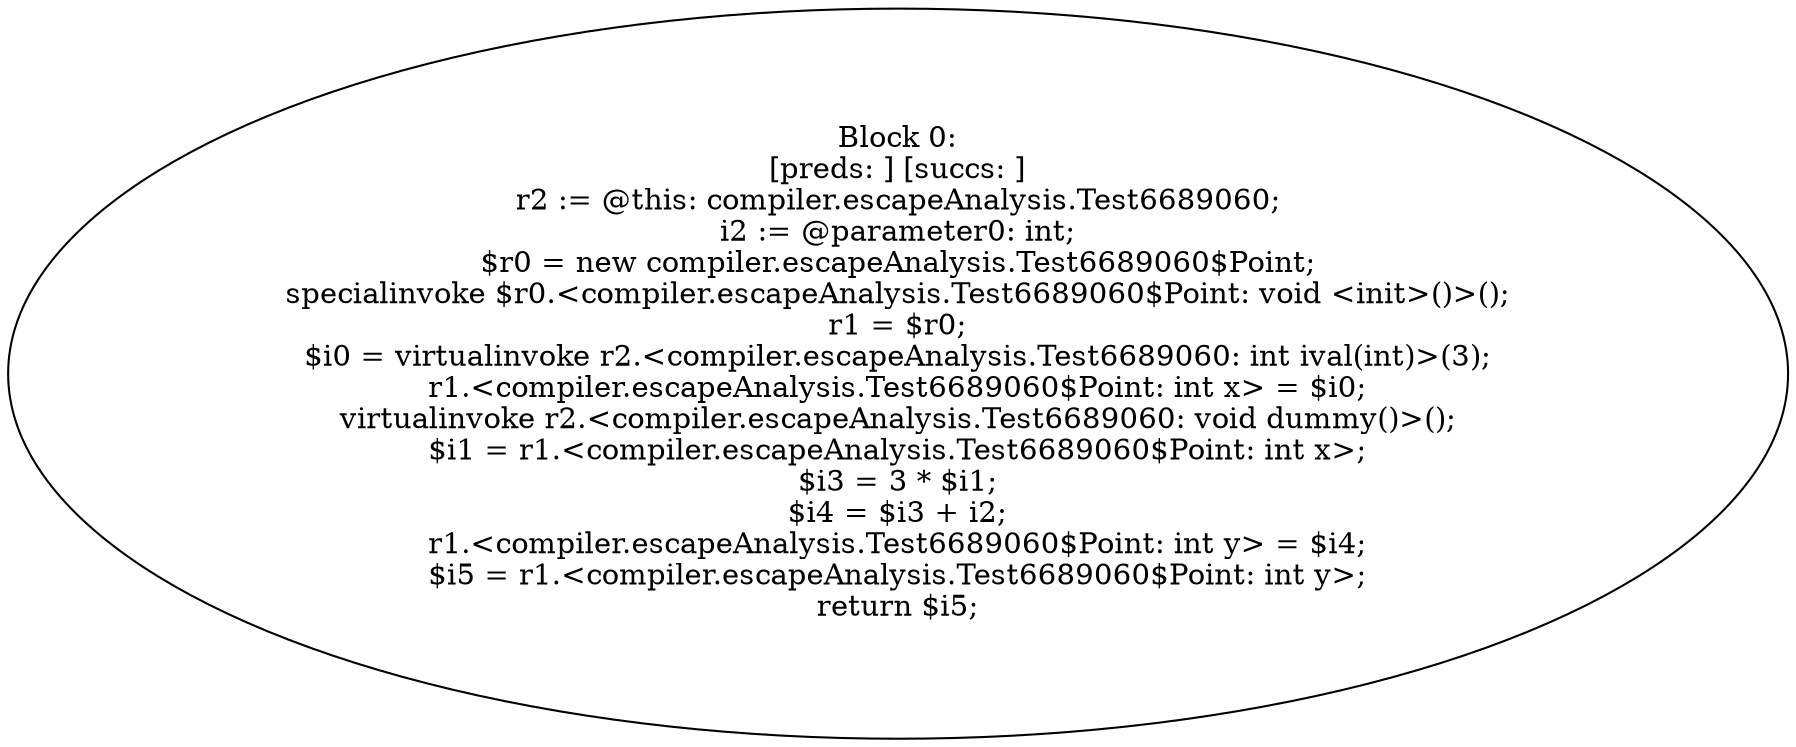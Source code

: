 digraph "unitGraph" {
    "Block 0:
[preds: ] [succs: ]
r2 := @this: compiler.escapeAnalysis.Test6689060;
i2 := @parameter0: int;
$r0 = new compiler.escapeAnalysis.Test6689060$Point;
specialinvoke $r0.<compiler.escapeAnalysis.Test6689060$Point: void <init>()>();
r1 = $r0;
$i0 = virtualinvoke r2.<compiler.escapeAnalysis.Test6689060: int ival(int)>(3);
r1.<compiler.escapeAnalysis.Test6689060$Point: int x> = $i0;
virtualinvoke r2.<compiler.escapeAnalysis.Test6689060: void dummy()>();
$i1 = r1.<compiler.escapeAnalysis.Test6689060$Point: int x>;
$i3 = 3 * $i1;
$i4 = $i3 + i2;
r1.<compiler.escapeAnalysis.Test6689060$Point: int y> = $i4;
$i5 = r1.<compiler.escapeAnalysis.Test6689060$Point: int y>;
return $i5;
"
}
